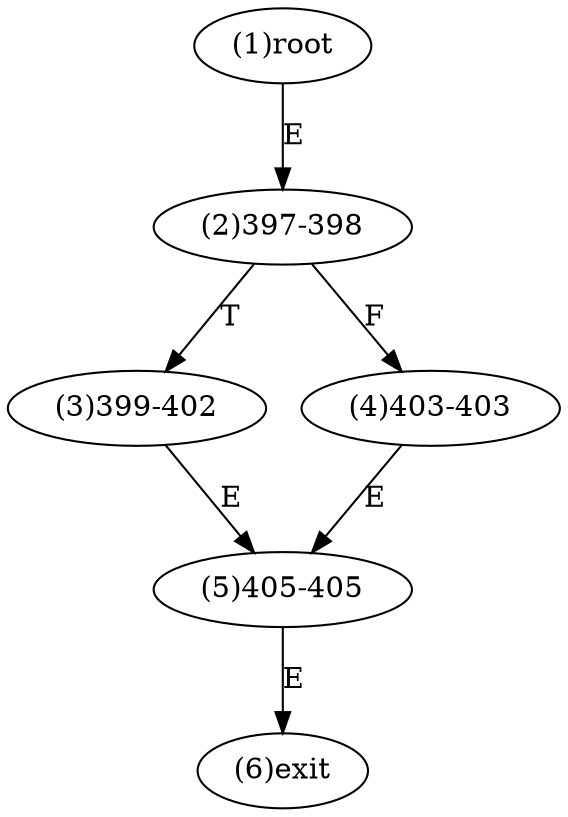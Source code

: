 digraph "" { 
1[ label="(1)root"];
2[ label="(2)397-398"];
3[ label="(3)399-402"];
4[ label="(4)403-403"];
5[ label="(5)405-405"];
6[ label="(6)exit"];
1->2[ label="E"];
2->4[ label="F"];
2->3[ label="T"];
3->5[ label="E"];
4->5[ label="E"];
5->6[ label="E"];
}